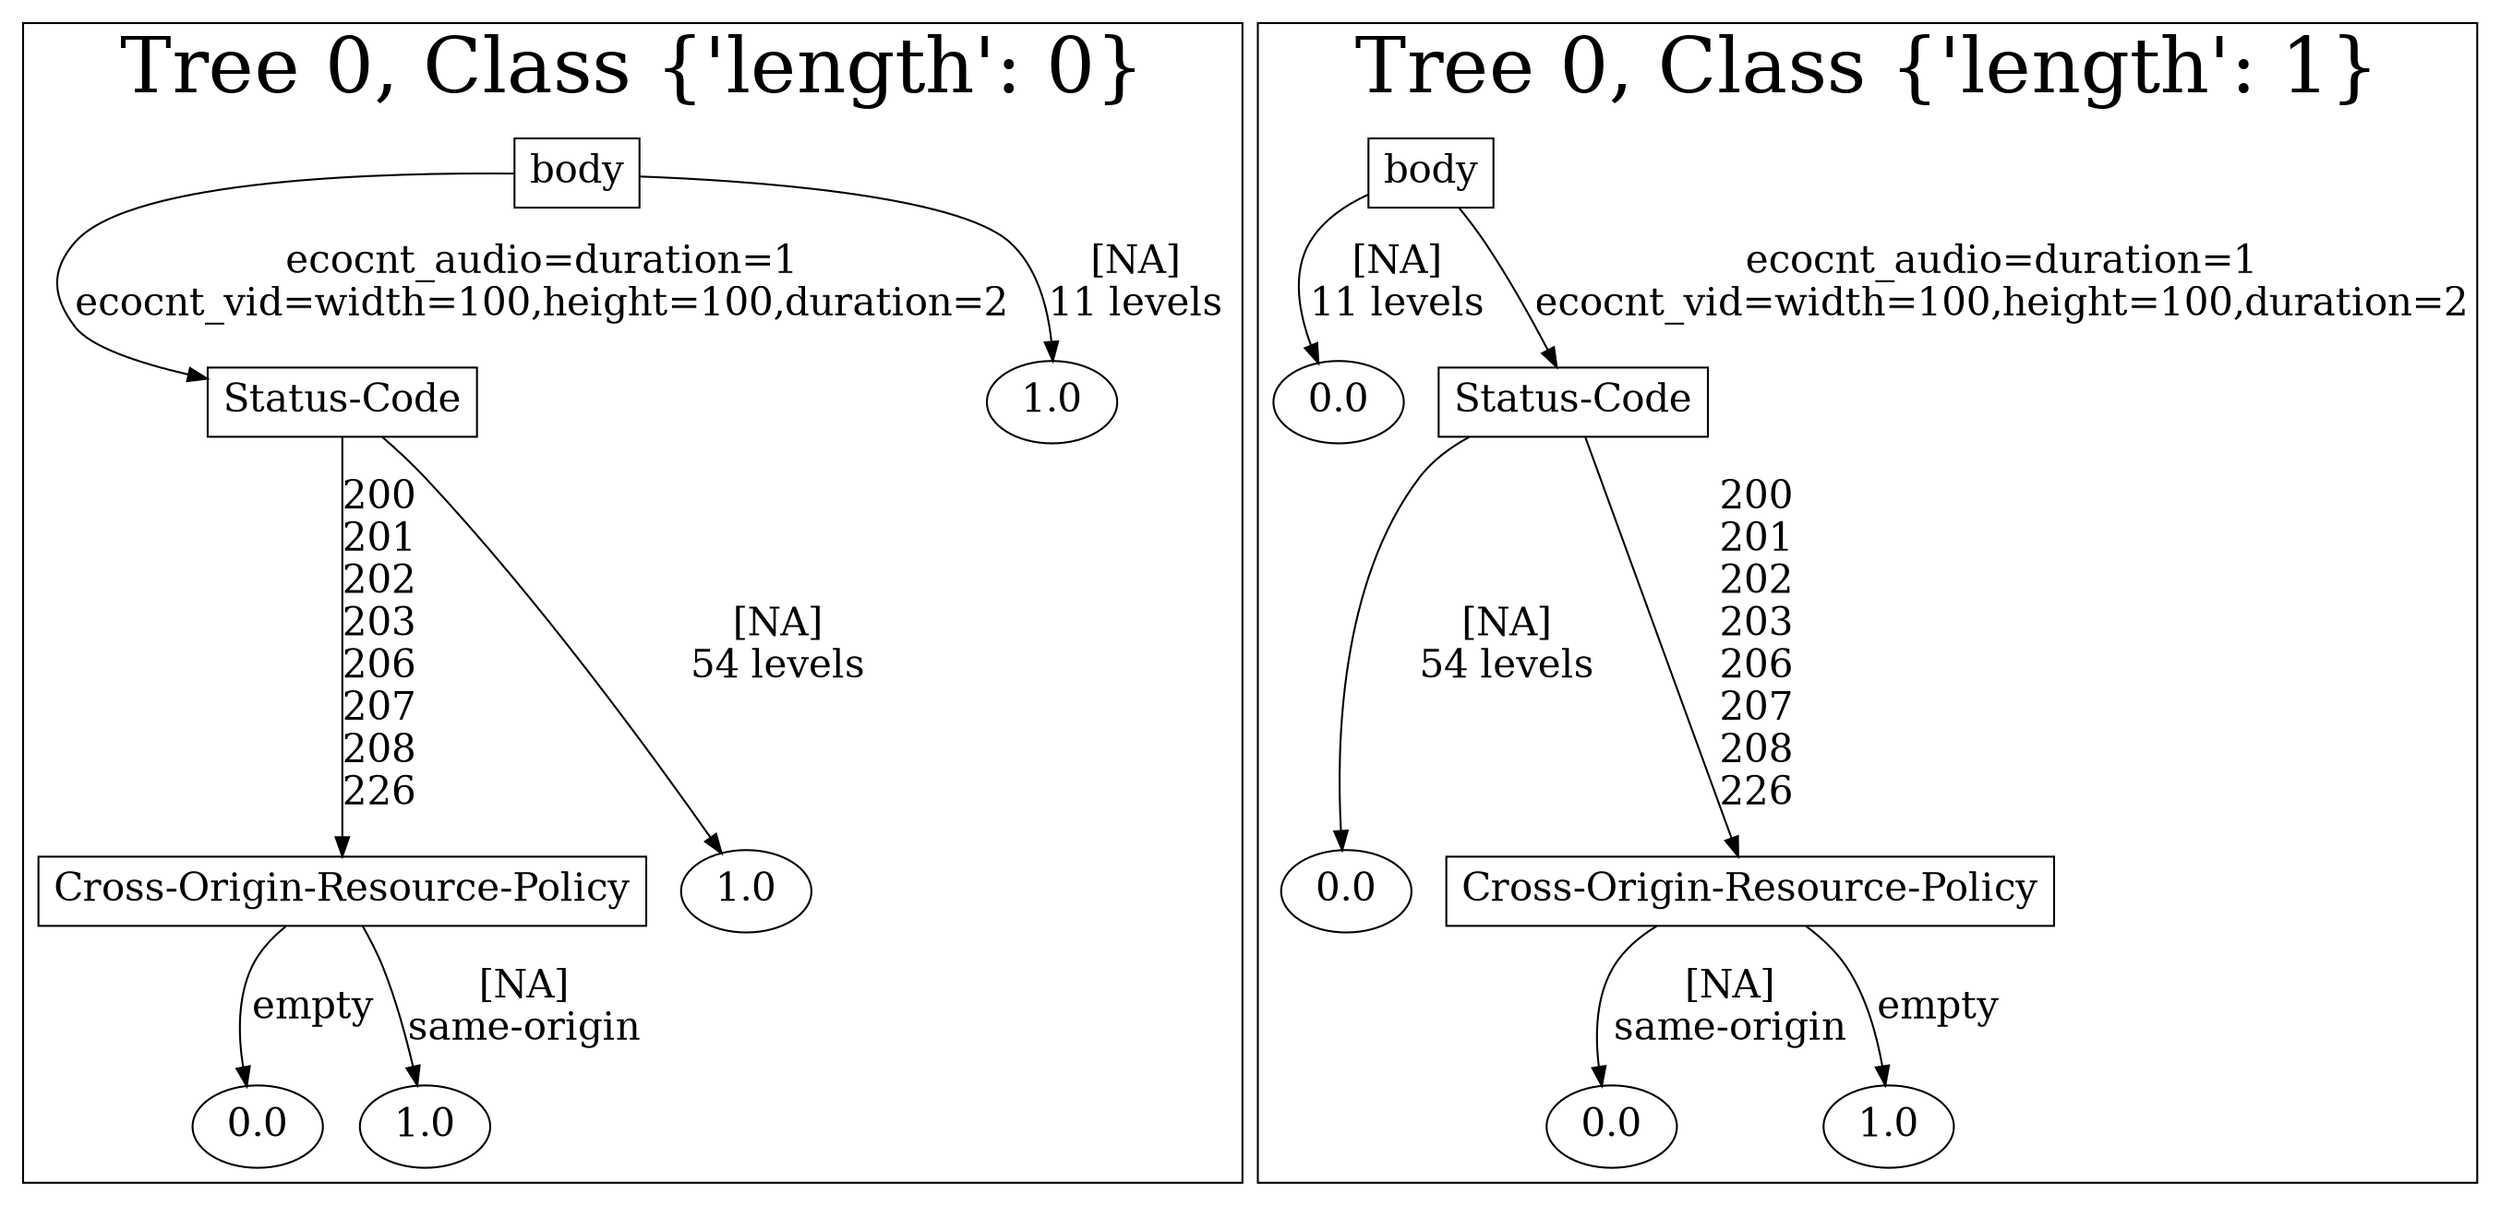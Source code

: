 /*
Generated by:
    http://https://github.com/h2oai/h2o-3/tree/master/h2o-genmodel/src/main/java/hex/genmodel/tools/PrintMojo.java
*/

/*
On a mac:

$ brew install graphviz
$ dot -Tpng file.gv -o file.png
$ open file.png
*/

digraph G {

subgraph cluster_0 {
/* Nodes */

/* Level 0 */
{
"SG_0_Node_0" [shape=box, fontsize=20, label="body"]
}

/* Level 1 */
{
"SG_0_Node_1" [shape=box, fontsize=20, label="Status-Code"]
"SG_0_Node_3" [fontsize=20, label="1.0"]
}

/* Level 2 */
{
"SG_0_Node_2" [shape=box, fontsize=20, label="Cross-Origin-Resource-Policy"]
"SG_0_Node_4" [fontsize=20, label="1.0"]
}

/* Level 3 */
{
"SG_0_Node_5" [fontsize=20, label="0.0"]
"SG_0_Node_6" [fontsize=20, label="1.0"]
}

/* Edges */
"SG_0_Node_0" -> "SG_0_Node_1" [fontsize=20, label="ecocnt_audio=duration=1
ecocnt_vid=width=100,height=100,duration=2
"]
"SG_0_Node_0" -> "SG_0_Node_3" [fontsize=20, label="[NA]
11 levels
"]
"SG_0_Node_1" -> "SG_0_Node_2" [fontsize=20, label="200
201
202
203
206
207
208
226
"]
"SG_0_Node_1" -> "SG_0_Node_4" [fontsize=20, label="[NA]
54 levels
"]
"SG_0_Node_2" -> "SG_0_Node_5" [fontsize=20, label="empty
"]
"SG_0_Node_2" -> "SG_0_Node_6" [fontsize=20, label="[NA]
same-origin
"]

fontsize=40
label="Tree 0, Class {'length': 0}"
}

subgraph cluster_1 {
/* Nodes */

/* Level 0 */
{
"SG_1_Node_0" [shape=box, fontsize=20, label="body"]
}

/* Level 1 */
{
"SG_1_Node_3" [fontsize=20, label="0.0"]
"SG_1_Node_1" [shape=box, fontsize=20, label="Status-Code"]
}

/* Level 2 */
{
"SG_1_Node_4" [fontsize=20, label="0.0"]
"SG_1_Node_2" [shape=box, fontsize=20, label="Cross-Origin-Resource-Policy"]
}

/* Level 3 */
{
"SG_1_Node_5" [fontsize=20, label="0.0"]
"SG_1_Node_6" [fontsize=20, label="1.0"]
}

/* Edges */
"SG_1_Node_0" -> "SG_1_Node_3" [fontsize=20, label="[NA]
11 levels
"]
"SG_1_Node_0" -> "SG_1_Node_1" [fontsize=20, label="ecocnt_audio=duration=1
ecocnt_vid=width=100,height=100,duration=2
"]
"SG_1_Node_1" -> "SG_1_Node_4" [fontsize=20, label="[NA]
54 levels
"]
"SG_1_Node_1" -> "SG_1_Node_2" [fontsize=20, label="200
201
202
203
206
207
208
226
"]
"SG_1_Node_2" -> "SG_1_Node_5" [fontsize=20, label="[NA]
same-origin
"]
"SG_1_Node_2" -> "SG_1_Node_6" [fontsize=20, label="empty
"]

fontsize=40
label="Tree 0, Class {'length': 1}"
}

}

